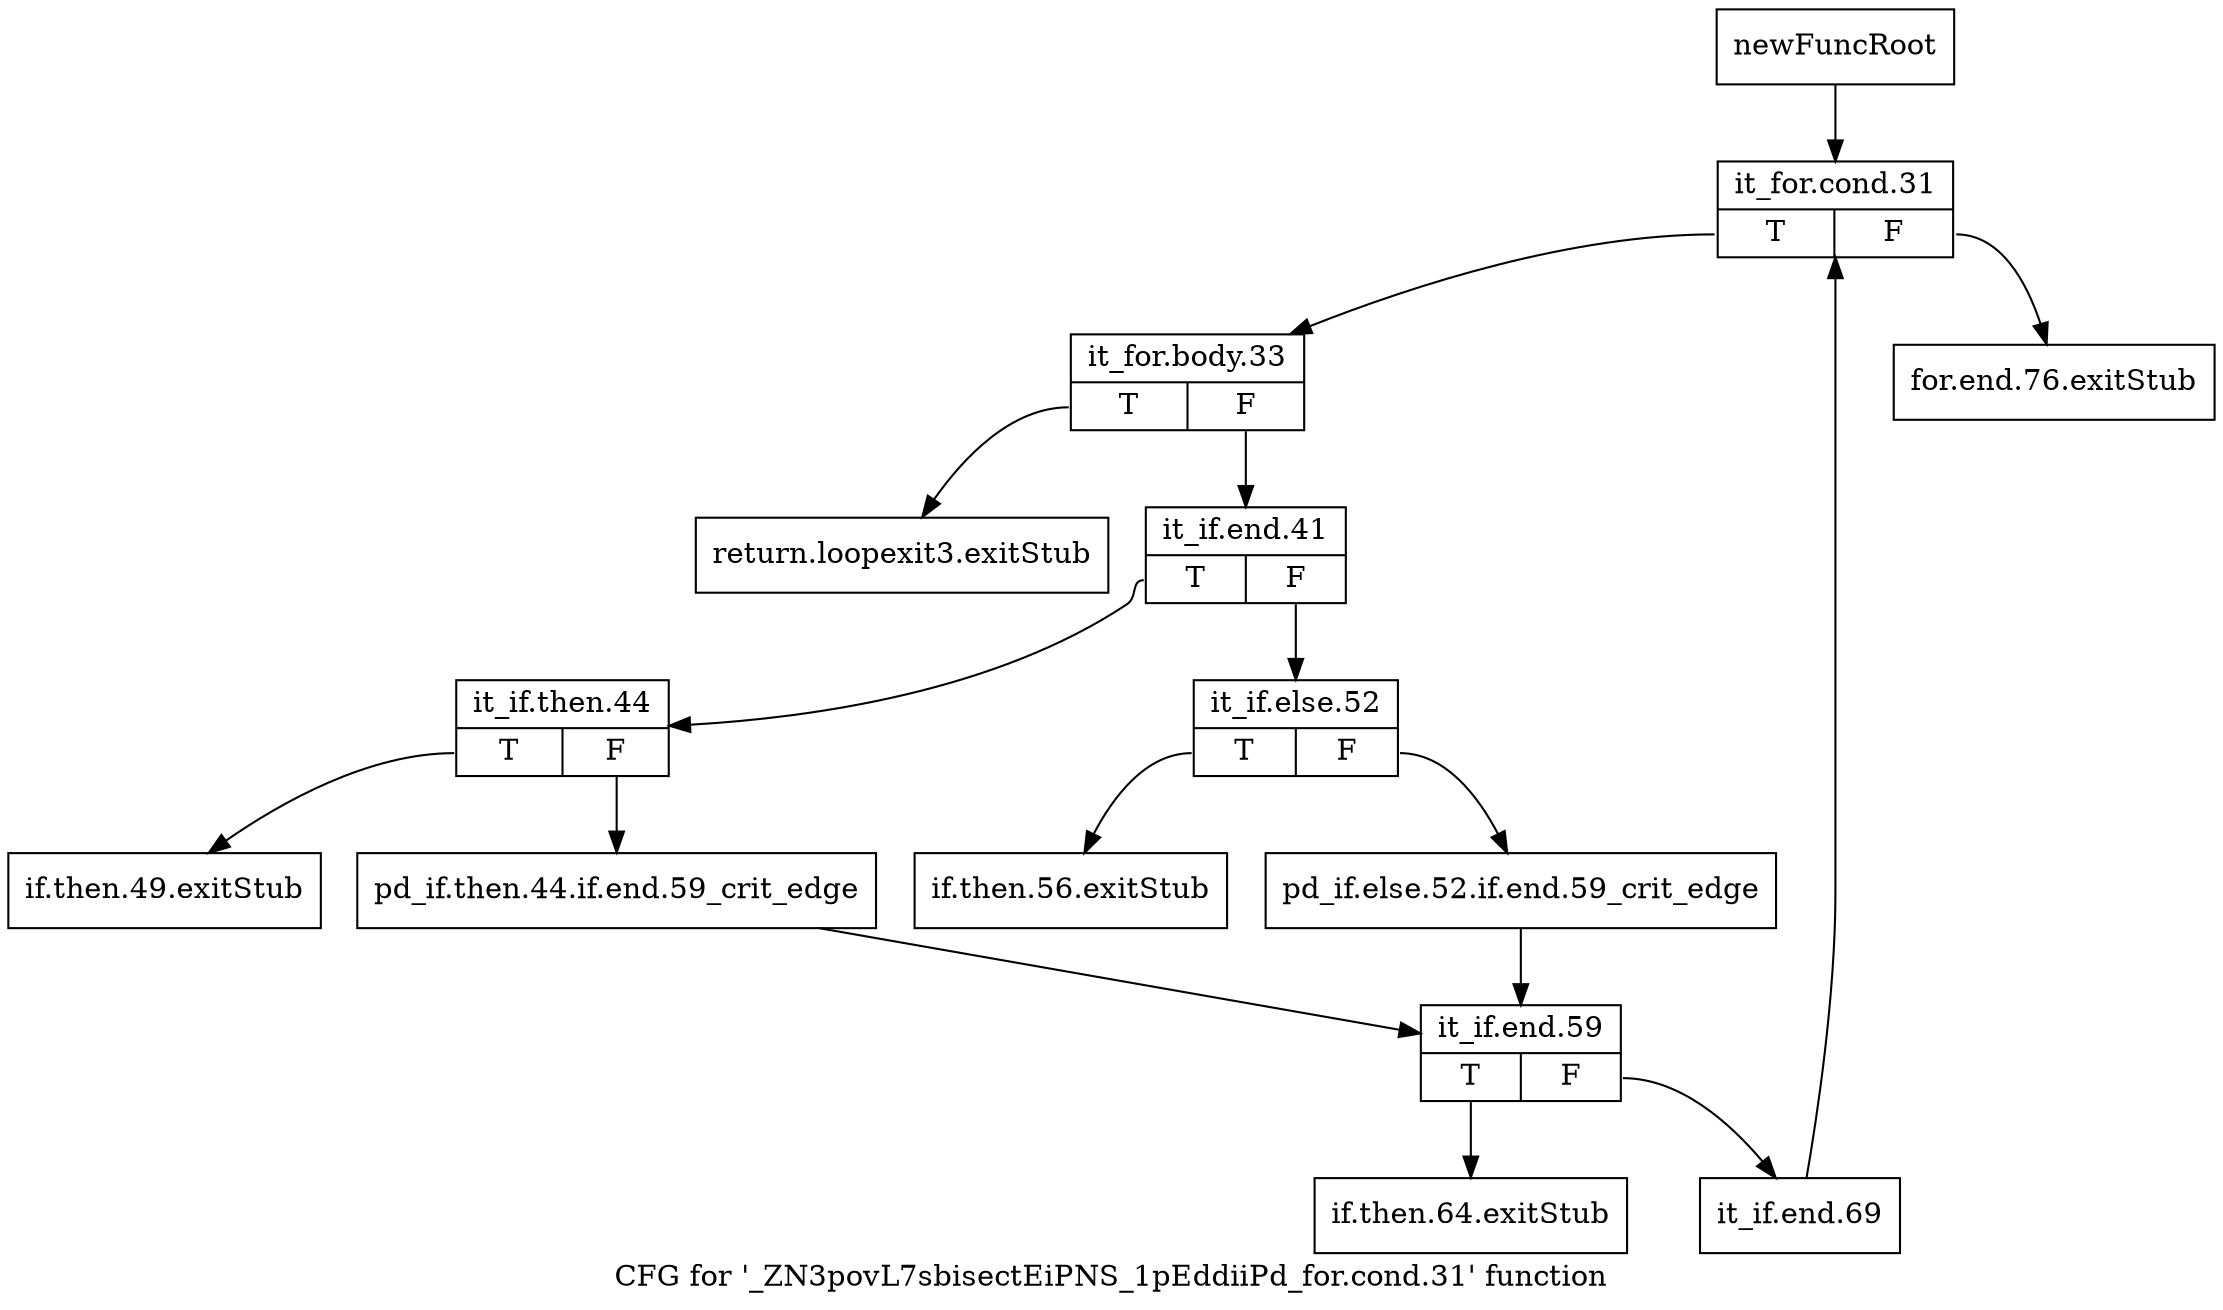 digraph "CFG for '_ZN3povL7sbisectEiPNS_1pEddiiPd_for.cond.31' function" {
	label="CFG for '_ZN3povL7sbisectEiPNS_1pEddiiPd_for.cond.31' function";

	Node0x2a4f860 [shape=record,label="{newFuncRoot}"];
	Node0x2a4f860 -> Node0x2a4fa40;
	Node0x2a4f8b0 [shape=record,label="{for.end.76.exitStub}"];
	Node0x2a4f900 [shape=record,label="{return.loopexit3.exitStub}"];
	Node0x2a4f950 [shape=record,label="{if.then.56.exitStub}"];
	Node0x2a4f9a0 [shape=record,label="{if.then.49.exitStub}"];
	Node0x2a4f9f0 [shape=record,label="{if.then.64.exitStub}"];
	Node0x2a4fa40 [shape=record,label="{it_for.cond.31|{<s0>T|<s1>F}}"];
	Node0x2a4fa40:s0 -> Node0x2a4fa90;
	Node0x2a4fa40:s1 -> Node0x2a4f8b0;
	Node0x2a4fa90 [shape=record,label="{it_for.body.33|{<s0>T|<s1>F}}"];
	Node0x2a4fa90:s0 -> Node0x2a4f900;
	Node0x2a4fa90:s1 -> Node0x2a4fae0;
	Node0x2a4fae0 [shape=record,label="{it_if.end.41|{<s0>T|<s1>F}}"];
	Node0x2a4fae0:s0 -> Node0x2a4fbd0;
	Node0x2a4fae0:s1 -> Node0x2a4fb30;
	Node0x2a4fb30 [shape=record,label="{it_if.else.52|{<s0>T|<s1>F}}"];
	Node0x2a4fb30:s0 -> Node0x2a4f950;
	Node0x2a4fb30:s1 -> Node0x2a4fb80;
	Node0x2a4fb80 [shape=record,label="{pd_if.else.52.if.end.59_crit_edge}"];
	Node0x2a4fb80 -> Node0x2a4fc70;
	Node0x2a4fbd0 [shape=record,label="{it_if.then.44|{<s0>T|<s1>F}}"];
	Node0x2a4fbd0:s0 -> Node0x2a4f9a0;
	Node0x2a4fbd0:s1 -> Node0x2a4fc20;
	Node0x2a4fc20 [shape=record,label="{pd_if.then.44.if.end.59_crit_edge}"];
	Node0x2a4fc20 -> Node0x2a4fc70;
	Node0x2a4fc70 [shape=record,label="{it_if.end.59|{<s0>T|<s1>F}}"];
	Node0x2a4fc70:s0 -> Node0x2a4f9f0;
	Node0x2a4fc70:s1 -> Node0x2a4fcc0;
	Node0x2a4fcc0 [shape=record,label="{it_if.end.69}"];
	Node0x2a4fcc0 -> Node0x2a4fa40;
}
